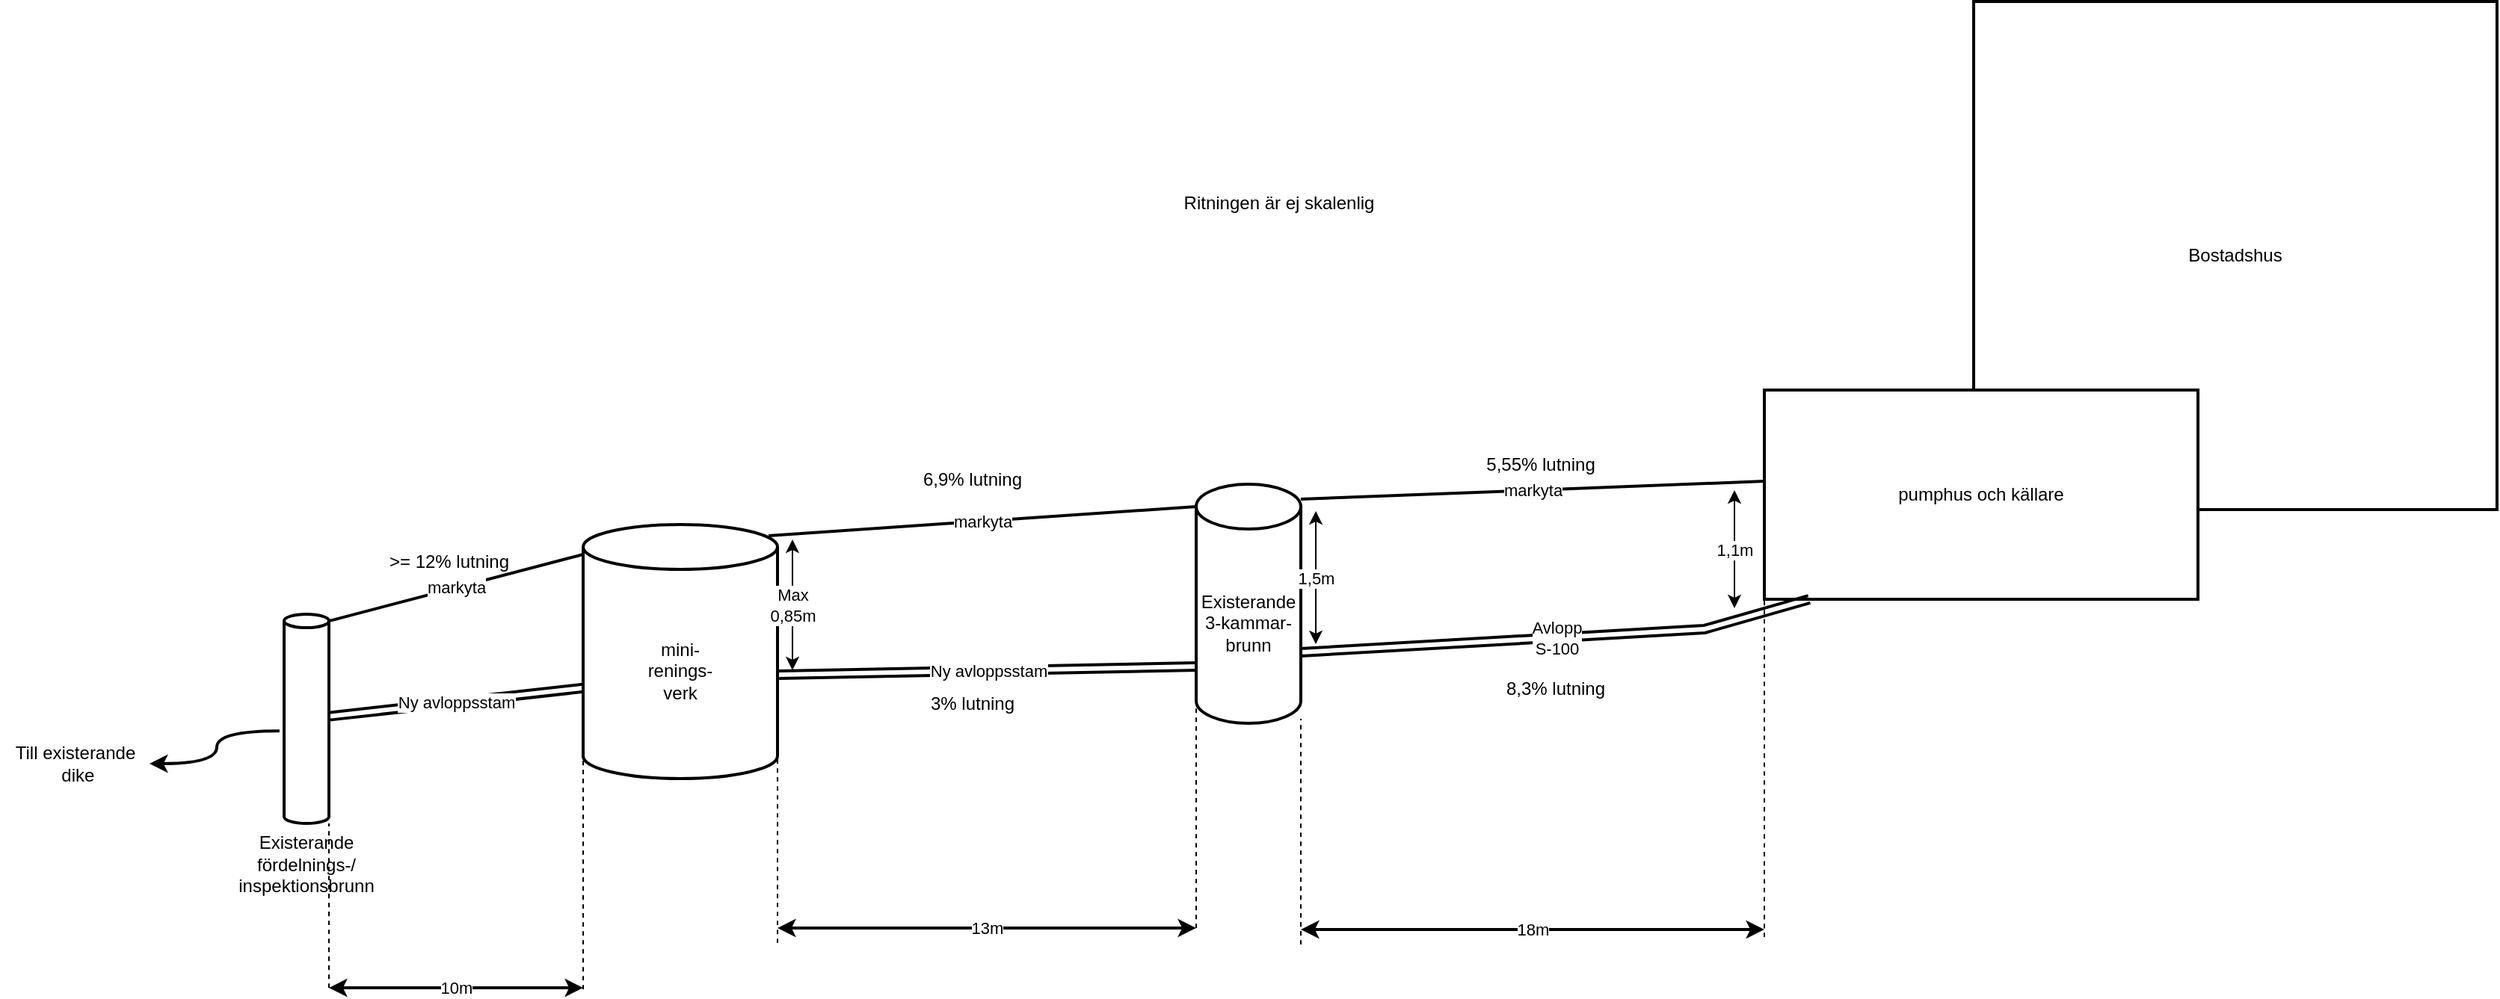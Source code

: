 <mxfile version="20.6.0" type="github">
  <diagram id="dEcU-ee0UV8H-_c2nEIc" name="Page-1">
    <mxGraphModel dx="2824" dy="1116" grid="1" gridSize="10" guides="1" tooltips="1" connect="1" arrows="1" fold="1" page="1" pageScale="1" pageWidth="850" pageHeight="1100" math="0" shadow="0">
      <root>
        <mxCell id="0" />
        <mxCell id="1" parent="0" />
        <mxCell id="SarKboA0Y-ExGuH4aFD--1" value="Bostadshus" style="rounded=0;whiteSpace=wrap;html=1;strokeWidth=2;" vertex="1" parent="1">
          <mxGeometry x="490" y="20" width="350" height="340" as="geometry" />
        </mxCell>
        <mxCell id="SarKboA0Y-ExGuH4aFD--2" value="pumphus och källare" style="rounded=0;whiteSpace=wrap;html=1;strokeWidth=2;" vertex="1" parent="1">
          <mxGeometry x="350" y="280" width="290" height="140" as="geometry" />
        </mxCell>
        <mxCell id="SarKboA0Y-ExGuH4aFD--3" value="Existerande&lt;br&gt;3-kammar-&lt;br&gt;brunn" style="shape=cylinder3;whiteSpace=wrap;html=1;boundedLbl=1;backgroundOutline=1;size=15;strokeWidth=2;" vertex="1" parent="1">
          <mxGeometry x="-30" y="343" width="70" height="160" as="geometry" />
        </mxCell>
        <mxCell id="SarKboA0Y-ExGuH4aFD--6" value="markyta" style="endArrow=none;html=1;rounded=0;exitX=1;exitY=0;exitDx=0;exitDy=15;exitPerimeter=0;entryX=0;entryY=0.436;entryDx=0;entryDy=0;entryPerimeter=0;strokeWidth=2;" edge="1" parent="1" target="SarKboA0Y-ExGuH4aFD--2">
          <mxGeometry width="50" height="50" relative="1" as="geometry">
            <mxPoint x="40" y="353" as="sourcePoint" />
            <mxPoint x="350.87" y="335.06" as="targetPoint" />
            <Array as="points" />
          </mxGeometry>
        </mxCell>
        <mxCell id="SarKboA0Y-ExGuH4aFD--8" value="1,5m" style="endArrow=classic;startArrow=classic;html=1;rounded=0;" edge="1" parent="1">
          <mxGeometry width="50" height="50" relative="1" as="geometry">
            <mxPoint x="50" y="450" as="sourcePoint" />
            <mxPoint x="50" y="361" as="targetPoint" />
          </mxGeometry>
        </mxCell>
        <mxCell id="SarKboA0Y-ExGuH4aFD--10" value="mini-&lt;br&gt;renings-&lt;br&gt;verk" style="shape=cylinder3;whiteSpace=wrap;html=1;boundedLbl=1;backgroundOutline=1;size=15;strokeWidth=2;" vertex="1" parent="1">
          <mxGeometry x="-440" y="370" width="130" height="170" as="geometry" />
        </mxCell>
        <mxCell id="SarKboA0Y-ExGuH4aFD--12" value="1,1m" style="endArrow=classic;startArrow=classic;html=1;rounded=0;" edge="1" parent="1">
          <mxGeometry x="-0.013" width="50" height="50" relative="1" as="geometry">
            <mxPoint x="330" y="426" as="sourcePoint" />
            <mxPoint x="330" y="347" as="targetPoint" />
            <mxPoint as="offset" />
          </mxGeometry>
        </mxCell>
        <mxCell id="SarKboA0Y-ExGuH4aFD--15" value="markyta" style="endArrow=none;html=1;rounded=0;exitX=0.954;exitY=0.044;exitDx=0;exitDy=0;exitPerimeter=0;entryX=0;entryY=0;entryDx=0;entryDy=15;entryPerimeter=0;strokeWidth=2;" edge="1" parent="1" source="SarKboA0Y-ExGuH4aFD--10" target="SarKboA0Y-ExGuH4aFD--3">
          <mxGeometry width="50" height="50" relative="1" as="geometry">
            <mxPoint x="-311" y="374.94" as="sourcePoint" />
            <mxPoint x="-0.13" y="360.0" as="targetPoint" />
            <Array as="points" />
          </mxGeometry>
        </mxCell>
        <mxCell id="SarKboA0Y-ExGuH4aFD--18" style="edgeStyle=orthogonalEdgeStyle;rounded=0;orthogonalLoop=1;jettySize=auto;html=1;curved=1;exitX=-0.102;exitY=0.558;exitDx=0;exitDy=0;exitPerimeter=0;strokeWidth=2;" edge="1" parent="1" source="SarKboA0Y-ExGuH4aFD--16" target="SarKboA0Y-ExGuH4aFD--19">
          <mxGeometry relative="1" as="geometry">
            <mxPoint x="-740" y="500" as="targetPoint" />
          </mxGeometry>
        </mxCell>
        <mxCell id="SarKboA0Y-ExGuH4aFD--16" value="&lt;br&gt;&lt;br&gt;&lt;br&gt;&lt;br&gt;&lt;br&gt;&lt;br&gt;&lt;br&gt;&lt;br&gt;&lt;br&gt;&lt;br&gt;&lt;br&gt;&lt;br&gt;&lt;br&gt;Existerande&lt;br&gt;fördelnings-/&lt;br&gt;inspektionsbrunn" style="shape=cylinder3;whiteSpace=wrap;html=1;boundedLbl=1;backgroundOutline=1;size=4.529;strokeWidth=2;" vertex="1" parent="1">
          <mxGeometry x="-640" y="430" width="30" height="140" as="geometry" />
        </mxCell>
        <mxCell id="SarKboA0Y-ExGuH4aFD--19" value="Till existerande&lt;br&gt;&amp;nbsp;dike" style="text;html=1;align=center;verticalAlign=middle;resizable=0;points=[];autosize=1;strokeColor=none;fillColor=none;" vertex="1" parent="1">
          <mxGeometry x="-830" y="510" width="100" height="40" as="geometry" />
        </mxCell>
        <mxCell id="SarKboA0Y-ExGuH4aFD--20" value="markyta" style="endArrow=none;html=1;rounded=0;exitX=1;exitY=0;exitDx=0;exitDy=4.529;exitPerimeter=0;entryX=0;entryY=0;entryDx=0;entryDy=15;entryPerimeter=0;strokeWidth=2;" edge="1" parent="1" source="SarKboA0Y-ExGuH4aFD--16">
          <mxGeometry width="50" height="50" relative="1" as="geometry">
            <mxPoint x="-735.98" y="412.48" as="sourcePoint" />
            <mxPoint x="-440" y="390.0" as="targetPoint" />
            <Array as="points" />
          </mxGeometry>
        </mxCell>
        <mxCell id="SarKboA0Y-ExGuH4aFD--22" value="Avlopp&lt;br&gt;S-100" style="shape=link;html=1;rounded=0;strokeColor=default;startArrow=classic;startFill=1;curved=1;exitX=1;exitY=0;exitDx=0;exitDy=112.5;exitPerimeter=0;strokeWidth=2;" edge="1" parent="1" source="SarKboA0Y-ExGuH4aFD--3">
          <mxGeometry width="100" relative="1" as="geometry">
            <mxPoint x="270" y="440" as="sourcePoint" />
            <mxPoint x="380" y="420" as="targetPoint" />
            <Array as="points">
              <mxPoint x="310" y="440" />
            </Array>
          </mxGeometry>
        </mxCell>
        <mxCell id="SarKboA0Y-ExGuH4aFD--23" value="5,55% lutning" style="text;html=1;align=center;verticalAlign=middle;resizable=0;points=[];autosize=1;strokeColor=none;fillColor=none;" vertex="1" parent="1">
          <mxGeometry x="150" y="315" width="100" height="30" as="geometry" />
        </mxCell>
        <mxCell id="SarKboA0Y-ExGuH4aFD--24" value="8,3% lutning" style="text;html=1;align=center;verticalAlign=middle;resizable=0;points=[];autosize=1;strokeColor=none;fillColor=none;" vertex="1" parent="1">
          <mxGeometry x="165" y="465" width="90" height="30" as="geometry" />
        </mxCell>
        <mxCell id="SarKboA0Y-ExGuH4aFD--25" value="6,9% lutning" style="text;html=1;align=center;verticalAlign=middle;resizable=0;points=[];autosize=1;strokeColor=none;fillColor=none;" vertex="1" parent="1">
          <mxGeometry x="-225" y="325" width="90" height="30" as="geometry" />
        </mxCell>
        <mxCell id="SarKboA0Y-ExGuH4aFD--26" value="Ny avloppsstam" style="shape=link;html=1;rounded=0;strokeColor=default;startArrow=classic;startFill=1;curved=1;exitX=1.008;exitY=0.591;exitDx=0;exitDy=0;exitPerimeter=0;strokeWidth=2;" edge="1" parent="1" source="SarKboA0Y-ExGuH4aFD--10">
          <mxGeometry width="100" relative="1" as="geometry">
            <mxPoint x="-120" y="465" as="sourcePoint" />
            <mxPoint x="-30" y="465" as="targetPoint" />
          </mxGeometry>
        </mxCell>
        <mxCell id="SarKboA0Y-ExGuH4aFD--27" value="3% lutning" style="text;html=1;align=center;verticalAlign=middle;resizable=0;points=[];autosize=1;strokeColor=none;fillColor=none;" vertex="1" parent="1">
          <mxGeometry x="-220" y="475" width="80" height="30" as="geometry" />
        </mxCell>
        <mxCell id="SarKboA0Y-ExGuH4aFD--28" value="Max&lt;br&gt;0,85m" style="endArrow=classic;startArrow=classic;html=1;rounded=0;" edge="1" parent="1">
          <mxGeometry width="50" height="50" relative="1" as="geometry">
            <mxPoint x="-300" y="467.5" as="sourcePoint" />
            <mxPoint x="-300" y="380" as="targetPoint" />
          </mxGeometry>
        </mxCell>
        <mxCell id="SarKboA0Y-ExGuH4aFD--29" value="Ritningen är ej skalenlig" style="text;html=1;align=center;verticalAlign=middle;resizable=0;points=[];autosize=1;strokeColor=none;fillColor=none;" vertex="1" parent="1">
          <mxGeometry x="-50" y="140" width="150" height="30" as="geometry" />
        </mxCell>
        <mxCell id="SarKboA0Y-ExGuH4aFD--30" value="&amp;gt;= 12% lutning" style="text;html=1;align=center;verticalAlign=middle;resizable=0;points=[];autosize=1;strokeColor=none;fillColor=none;" vertex="1" parent="1">
          <mxGeometry x="-580" y="380" width="100" height="30" as="geometry" />
        </mxCell>
        <mxCell id="SarKboA0Y-ExGuH4aFD--31" value="Ny avloppsstam" style="shape=link;html=1;rounded=0;strokeColor=default;startArrow=classic;startFill=1;curved=1;strokeWidth=2;" edge="1" parent="1" source="SarKboA0Y-ExGuH4aFD--16">
          <mxGeometry width="100" relative="1" as="geometry">
            <mxPoint x="-540" y="479.41" as="sourcePoint" />
            <mxPoint x="-440" y="479.41" as="targetPoint" />
          </mxGeometry>
        </mxCell>
        <mxCell id="SarKboA0Y-ExGuH4aFD--32" value="" style="endArrow=none;dashed=1;html=1;rounded=0;strokeColor=default;curved=1;entryX=1;entryY=0.981;entryDx=0;entryDy=0;entryPerimeter=0;" edge="1" parent="1" target="SarKboA0Y-ExGuH4aFD--3">
          <mxGeometry width="50" height="50" relative="1" as="geometry">
            <mxPoint x="40" y="651" as="sourcePoint" />
            <mxPoint x="40" y="551" as="targetPoint" />
          </mxGeometry>
        </mxCell>
        <mxCell id="SarKboA0Y-ExGuH4aFD--33" value="" style="endArrow=none;dashed=1;html=1;rounded=0;strokeColor=default;curved=1;" edge="1" parent="1">
          <mxGeometry width="50" height="50" relative="1" as="geometry">
            <mxPoint x="350" y="646.0" as="sourcePoint" />
            <mxPoint x="350" y="420" as="targetPoint" />
          </mxGeometry>
        </mxCell>
        <mxCell id="SarKboA0Y-ExGuH4aFD--34" value="18m" style="endArrow=classic;startArrow=classic;html=1;rounded=0;strokeColor=default;curved=1;strokeWidth=2;" edge="1" parent="1">
          <mxGeometry width="50" height="50" relative="1" as="geometry">
            <mxPoint x="40" y="641" as="sourcePoint" />
            <mxPoint x="350" y="641" as="targetPoint" />
          </mxGeometry>
        </mxCell>
        <mxCell id="SarKboA0Y-ExGuH4aFD--35" value="" style="endArrow=none;dashed=1;html=1;rounded=0;strokeColor=default;curved=1;entryX=0;entryY=1;entryDx=0;entryDy=-15;entryPerimeter=0;" edge="1" parent="1" target="SarKboA0Y-ExGuH4aFD--3">
          <mxGeometry width="50" height="50" relative="1" as="geometry">
            <mxPoint x="-30" y="640" as="sourcePoint" />
            <mxPoint x="-20" y="549.0" as="targetPoint" />
          </mxGeometry>
        </mxCell>
        <mxCell id="SarKboA0Y-ExGuH4aFD--36" value="" style="endArrow=none;dashed=1;html=1;rounded=0;strokeColor=default;curved=1;entryX=1;entryY=1;entryDx=0;entryDy=-15;entryPerimeter=0;" edge="1" parent="1" target="SarKboA0Y-ExGuH4aFD--10">
          <mxGeometry width="50" height="50" relative="1" as="geometry">
            <mxPoint x="-310" y="650.0" as="sourcePoint" />
            <mxPoint x="-310" y="550.0" as="targetPoint" />
          </mxGeometry>
        </mxCell>
        <mxCell id="SarKboA0Y-ExGuH4aFD--37" value="13m" style="endArrow=classic;startArrow=classic;html=1;rounded=0;strokeColor=default;curved=1;strokeWidth=2;" edge="1" parent="1">
          <mxGeometry width="50" height="50" relative="1" as="geometry">
            <mxPoint x="-310" y="640" as="sourcePoint" />
            <mxPoint x="-30" y="640" as="targetPoint" />
          </mxGeometry>
        </mxCell>
        <mxCell id="SarKboA0Y-ExGuH4aFD--38" value="" style="endArrow=none;dashed=1;html=1;rounded=0;strokeColor=default;curved=1;entryX=0;entryY=1;entryDx=0;entryDy=-15;entryPerimeter=0;" edge="1" parent="1">
          <mxGeometry width="50" height="50" relative="1" as="geometry">
            <mxPoint x="-440" y="681.0" as="sourcePoint" />
            <mxPoint x="-440" y="520" as="targetPoint" />
          </mxGeometry>
        </mxCell>
        <mxCell id="SarKboA0Y-ExGuH4aFD--39" value="" style="endArrow=none;dashed=1;html=1;rounded=0;strokeColor=default;curved=1;entryX=1;entryY=1;entryDx=0;entryDy=-15;entryPerimeter=0;" edge="1" parent="1">
          <mxGeometry width="50" height="50" relative="1" as="geometry">
            <mxPoint x="-610" y="680" as="sourcePoint" />
            <mxPoint x="-610" y="570.0" as="targetPoint" />
          </mxGeometry>
        </mxCell>
        <mxCell id="SarKboA0Y-ExGuH4aFD--40" value="10m" style="endArrow=classic;startArrow=classic;html=1;rounded=0;strokeColor=default;curved=1;strokeWidth=2;" edge="1" parent="1">
          <mxGeometry width="50" height="50" relative="1" as="geometry">
            <mxPoint x="-610" y="680.0" as="sourcePoint" />
            <mxPoint x="-440" y="680" as="targetPoint" />
          </mxGeometry>
        </mxCell>
      </root>
    </mxGraphModel>
  </diagram>
</mxfile>
